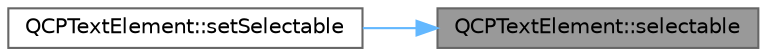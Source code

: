 digraph "QCPTextElement::selectable"
{
 // LATEX_PDF_SIZE
  bgcolor="transparent";
  edge [fontname=Helvetica,fontsize=10,labelfontname=Helvetica,labelfontsize=10];
  node [fontname=Helvetica,fontsize=10,shape=box,height=0.2,width=0.4];
  rankdir="RL";
  Node1 [label="QCPTextElement::selectable",height=0.2,width=0.4,color="gray40", fillcolor="grey60", style="filled", fontcolor="black",tooltip=" "];
  Node1 -> Node2 [dir="back",color="steelblue1",style="solid"];
  Node2 [label="QCPTextElement::setSelectable",height=0.2,width=0.4,color="grey40", fillcolor="white", style="filled",URL="$class_q_c_p_text_element.html#a3c5f9b1897a036b16495ed3fb8371c55",tooltip=" "];
}
